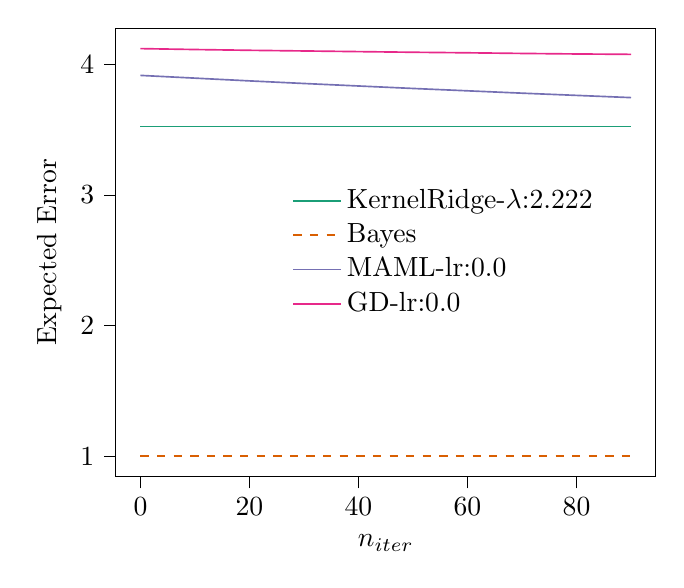 % This file was created with tikzplotlib v0.10.1.
\begin{tikzpicture}

\definecolor{chocolate217952}{RGB}{217,95,2}
\definecolor{darkcyan27158119}{RGB}{27,158,119}
\definecolor{darkgray176}{RGB}{176,176,176}
\definecolor{deeppink23141138}{RGB}{231,41,138}
\definecolor{lightslategray117112179}{RGB}{117,112,179}

\begin{axis}[
legend cell align={left},
legend style={fill opacity=0.8, draw opacity=1, text opacity=1, at={(0.91,0.5)}, anchor=east, draw=none},
tick align=outside,
tick pos=left,
x grid style={darkgray176},
xlabel={\(\displaystyle n_{iter}\)},
xmin=-4.5, xmax=94.5,
xtick style={color=black},
y grid style={darkgray176},
ylabel={Expected Error},
ymin=0.845, ymax=4.276,
ytick style={color=black}
]
\addplot [semithick, darkcyan27158119]
table {%
0 3.524
10 3.524
20 3.524
30 3.524
40 3.524
50 3.524
60 3.524
70 3.524
80 3.524
90 3.524
};
\addlegendentry{KernelRidge-$\lambda$:2.222}
\addplot [semithick, chocolate217952, dashed]
table {%
0 1.001
10 1.001
20 1.001
30 1.001
40 1.001
50 1.001
60 1.001
70 1.001
80 1.001
90 1.001
};
\addlegendentry{Bayes}
\addplot [semithick, lightslategray117112179]
table {%
0 3.915
10 3.894
20 3.873
30 3.853
40 3.834
50 3.815
60 3.797
70 3.779
80 3.762
90 3.745
};
\addlegendentry{MAML-lr:0.0}
\addplot [semithick, deeppink23141138]
table {%
0 4.12
10 4.113
20 4.107
30 4.102
40 4.097
50 4.092
60 4.088
70 4.083
80 4.079
90 4.076
};
\addlegendentry{GD-lr:0.0}
\end{axis}

\end{tikzpicture}
